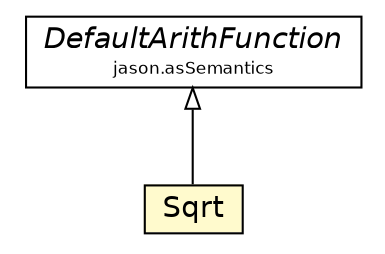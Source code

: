 #!/usr/local/bin/dot
#
# Class diagram 
# Generated by UMLGraph version 5.1 (http://www.umlgraph.org/)
#

digraph G {
	edge [fontname="Helvetica",fontsize=10,labelfontname="Helvetica",labelfontsize=10];
	node [fontname="Helvetica",fontsize=10,shape=plaintext];
	nodesep=0.25;
	ranksep=0.5;
	// jason.asSemantics.DefaultArithFunction
	c31437 [label=<<table title="jason.asSemantics.DefaultArithFunction" border="0" cellborder="1" cellspacing="0" cellpadding="2" port="p" href="../asSemantics/DefaultArithFunction.html">
		<tr><td><table border="0" cellspacing="0" cellpadding="1">
<tr><td align="center" balign="center"><font face="Helvetica-Oblique"> DefaultArithFunction </font></td></tr>
<tr><td align="center" balign="center"><font point-size="8.0"> jason.asSemantics </font></td></tr>
		</table></td></tr>
		</table>>, fontname="Helvetica", fontcolor="black", fontsize=14.0];
	// jason.functions.Sqrt
	c31526 [label=<<table title="jason.functions.Sqrt" border="0" cellborder="1" cellspacing="0" cellpadding="2" port="p" bgcolor="lemonChiffon" href="./Sqrt.html">
		<tr><td><table border="0" cellspacing="0" cellpadding="1">
<tr><td align="center" balign="center"> Sqrt </td></tr>
		</table></td></tr>
		</table>>, fontname="Helvetica", fontcolor="black", fontsize=14.0];
	//jason.functions.Sqrt extends jason.asSemantics.DefaultArithFunction
	c31437:p -> c31526:p [dir=back,arrowtail=empty];
}

